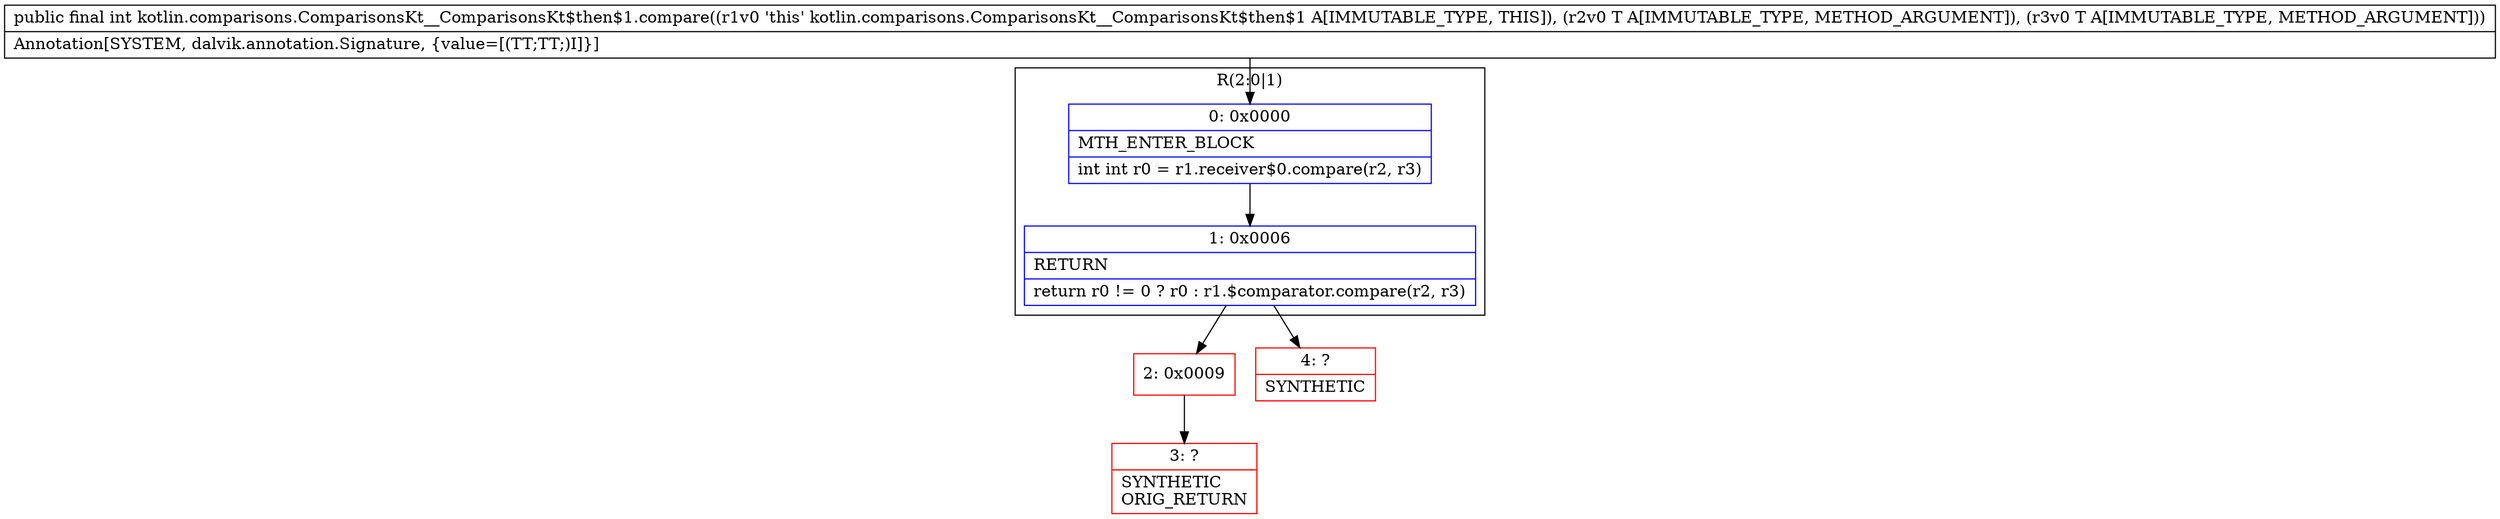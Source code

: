 digraph "CFG forkotlin.comparisons.ComparisonsKt__ComparisonsKt$then$1.compare(Ljava\/lang\/Object;Ljava\/lang\/Object;)I" {
subgraph cluster_Region_837732544 {
label = "R(2:0|1)";
node [shape=record,color=blue];
Node_0 [shape=record,label="{0\:\ 0x0000|MTH_ENTER_BLOCK\l|int int r0 = r1.receiver$0.compare(r2, r3)\l}"];
Node_1 [shape=record,label="{1\:\ 0x0006|RETURN\l|return r0 != 0 ? r0 : r1.$comparator.compare(r2, r3)\l}"];
}
Node_2 [shape=record,color=red,label="{2\:\ 0x0009}"];
Node_3 [shape=record,color=red,label="{3\:\ ?|SYNTHETIC\lORIG_RETURN\l}"];
Node_4 [shape=record,color=red,label="{4\:\ ?|SYNTHETIC\l}"];
MethodNode[shape=record,label="{public final int kotlin.comparisons.ComparisonsKt__ComparisonsKt$then$1.compare((r1v0 'this' kotlin.comparisons.ComparisonsKt__ComparisonsKt$then$1 A[IMMUTABLE_TYPE, THIS]), (r2v0 T A[IMMUTABLE_TYPE, METHOD_ARGUMENT]), (r3v0 T A[IMMUTABLE_TYPE, METHOD_ARGUMENT]))  | Annotation[SYSTEM, dalvik.annotation.Signature, \{value=[(TT;TT;)I]\}]\l}"];
MethodNode -> Node_0;
Node_0 -> Node_1;
Node_1 -> Node_2;
Node_1 -> Node_4;
Node_2 -> Node_3;
}

